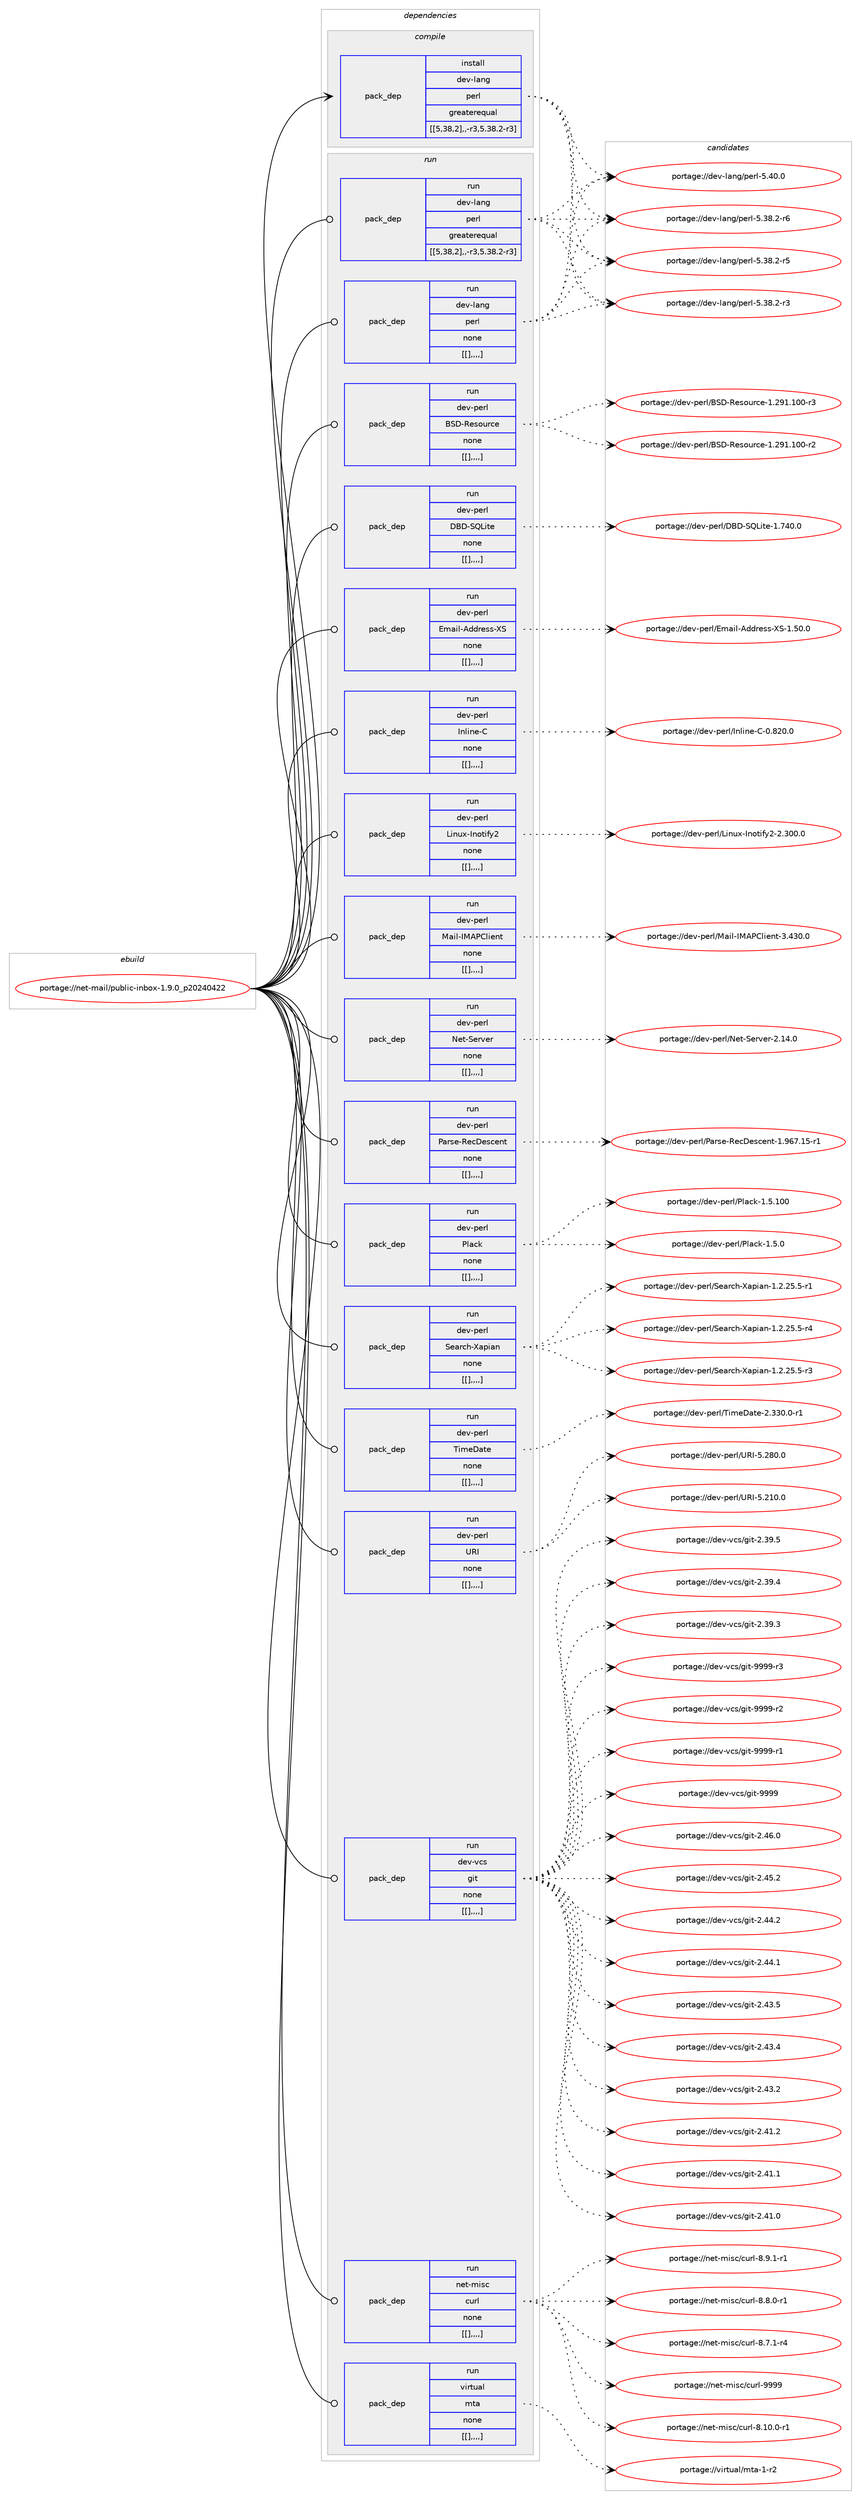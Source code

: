 digraph prolog {

# *************
# Graph options
# *************

newrank=true;
concentrate=true;
compound=true;
graph [rankdir=LR,fontname=Helvetica,fontsize=10,ranksep=1.5];#, ranksep=2.5, nodesep=0.2];
edge  [arrowhead=vee];
node  [fontname=Helvetica,fontsize=10];

# **********
# The ebuild
# **********

subgraph cluster_leftcol {
color=gray;
label=<<i>ebuild</i>>;
id [label="portage://net-mail/public-inbox-1.9.0_p20240422", color=red, width=4, href="../net-mail/public-inbox-1.9.0_p20240422.svg"];
}

# ****************
# The dependencies
# ****************

subgraph cluster_midcol {
color=gray;
label=<<i>dependencies</i>>;
subgraph cluster_compile {
fillcolor="#eeeeee";
style=filled;
label=<<i>compile</i>>;
subgraph pack280257 {
dependency383169 [label=<<TABLE BORDER="0" CELLBORDER="1" CELLSPACING="0" CELLPADDING="4" WIDTH="220"><TR><TD ROWSPAN="6" CELLPADDING="30">pack_dep</TD></TR><TR><TD WIDTH="110">install</TD></TR><TR><TD>dev-lang</TD></TR><TR><TD>perl</TD></TR><TR><TD>greaterequal</TD></TR><TR><TD>[[5,38,2],,-r3,5.38.2-r3]</TD></TR></TABLE>>, shape=none, color=blue];
}
id:e -> dependency383169:w [weight=20,style="solid",arrowhead="vee"];
}
subgraph cluster_compileandrun {
fillcolor="#eeeeee";
style=filled;
label=<<i>compile and run</i>>;
}
subgraph cluster_run {
fillcolor="#eeeeee";
style=filled;
label=<<i>run</i>>;
subgraph pack280258 {
dependency383170 [label=<<TABLE BORDER="0" CELLBORDER="1" CELLSPACING="0" CELLPADDING="4" WIDTH="220"><TR><TD ROWSPAN="6" CELLPADDING="30">pack_dep</TD></TR><TR><TD WIDTH="110">run</TD></TR><TR><TD>dev-lang</TD></TR><TR><TD>perl</TD></TR><TR><TD>greaterequal</TD></TR><TR><TD>[[5,38,2],,-r3,5.38.2-r3]</TD></TR></TABLE>>, shape=none, color=blue];
}
id:e -> dependency383170:w [weight=20,style="solid",arrowhead="odot"];
subgraph pack280259 {
dependency383171 [label=<<TABLE BORDER="0" CELLBORDER="1" CELLSPACING="0" CELLPADDING="4" WIDTH="220"><TR><TD ROWSPAN="6" CELLPADDING="30">pack_dep</TD></TR><TR><TD WIDTH="110">run</TD></TR><TR><TD>dev-lang</TD></TR><TR><TD>perl</TD></TR><TR><TD>none</TD></TR><TR><TD>[[],,,,]</TD></TR></TABLE>>, shape=none, color=blue];
}
id:e -> dependency383171:w [weight=20,style="solid",arrowhead="odot"];
subgraph pack280260 {
dependency383172 [label=<<TABLE BORDER="0" CELLBORDER="1" CELLSPACING="0" CELLPADDING="4" WIDTH="220"><TR><TD ROWSPAN="6" CELLPADDING="30">pack_dep</TD></TR><TR><TD WIDTH="110">run</TD></TR><TR><TD>dev-perl</TD></TR><TR><TD>BSD-Resource</TD></TR><TR><TD>none</TD></TR><TR><TD>[[],,,,]</TD></TR></TABLE>>, shape=none, color=blue];
}
id:e -> dependency383172:w [weight=20,style="solid",arrowhead="odot"];
subgraph pack280261 {
dependency383173 [label=<<TABLE BORDER="0" CELLBORDER="1" CELLSPACING="0" CELLPADDING="4" WIDTH="220"><TR><TD ROWSPAN="6" CELLPADDING="30">pack_dep</TD></TR><TR><TD WIDTH="110">run</TD></TR><TR><TD>dev-perl</TD></TR><TR><TD>DBD-SQLite</TD></TR><TR><TD>none</TD></TR><TR><TD>[[],,,,]</TD></TR></TABLE>>, shape=none, color=blue];
}
id:e -> dependency383173:w [weight=20,style="solid",arrowhead="odot"];
subgraph pack280262 {
dependency383174 [label=<<TABLE BORDER="0" CELLBORDER="1" CELLSPACING="0" CELLPADDING="4" WIDTH="220"><TR><TD ROWSPAN="6" CELLPADDING="30">pack_dep</TD></TR><TR><TD WIDTH="110">run</TD></TR><TR><TD>dev-perl</TD></TR><TR><TD>Email-Address-XS</TD></TR><TR><TD>none</TD></TR><TR><TD>[[],,,,]</TD></TR></TABLE>>, shape=none, color=blue];
}
id:e -> dependency383174:w [weight=20,style="solid",arrowhead="odot"];
subgraph pack280263 {
dependency383175 [label=<<TABLE BORDER="0" CELLBORDER="1" CELLSPACING="0" CELLPADDING="4" WIDTH="220"><TR><TD ROWSPAN="6" CELLPADDING="30">pack_dep</TD></TR><TR><TD WIDTH="110">run</TD></TR><TR><TD>dev-perl</TD></TR><TR><TD>Inline-C</TD></TR><TR><TD>none</TD></TR><TR><TD>[[],,,,]</TD></TR></TABLE>>, shape=none, color=blue];
}
id:e -> dependency383175:w [weight=20,style="solid",arrowhead="odot"];
subgraph pack280264 {
dependency383176 [label=<<TABLE BORDER="0" CELLBORDER="1" CELLSPACING="0" CELLPADDING="4" WIDTH="220"><TR><TD ROWSPAN="6" CELLPADDING="30">pack_dep</TD></TR><TR><TD WIDTH="110">run</TD></TR><TR><TD>dev-perl</TD></TR><TR><TD>Linux-Inotify2</TD></TR><TR><TD>none</TD></TR><TR><TD>[[],,,,]</TD></TR></TABLE>>, shape=none, color=blue];
}
id:e -> dependency383176:w [weight=20,style="solid",arrowhead="odot"];
subgraph pack280265 {
dependency383177 [label=<<TABLE BORDER="0" CELLBORDER="1" CELLSPACING="0" CELLPADDING="4" WIDTH="220"><TR><TD ROWSPAN="6" CELLPADDING="30">pack_dep</TD></TR><TR><TD WIDTH="110">run</TD></TR><TR><TD>dev-perl</TD></TR><TR><TD>Mail-IMAPClient</TD></TR><TR><TD>none</TD></TR><TR><TD>[[],,,,]</TD></TR></TABLE>>, shape=none, color=blue];
}
id:e -> dependency383177:w [weight=20,style="solid",arrowhead="odot"];
subgraph pack280266 {
dependency383178 [label=<<TABLE BORDER="0" CELLBORDER="1" CELLSPACING="0" CELLPADDING="4" WIDTH="220"><TR><TD ROWSPAN="6" CELLPADDING="30">pack_dep</TD></TR><TR><TD WIDTH="110">run</TD></TR><TR><TD>dev-perl</TD></TR><TR><TD>Net-Server</TD></TR><TR><TD>none</TD></TR><TR><TD>[[],,,,]</TD></TR></TABLE>>, shape=none, color=blue];
}
id:e -> dependency383178:w [weight=20,style="solid",arrowhead="odot"];
subgraph pack280267 {
dependency383179 [label=<<TABLE BORDER="0" CELLBORDER="1" CELLSPACING="0" CELLPADDING="4" WIDTH="220"><TR><TD ROWSPAN="6" CELLPADDING="30">pack_dep</TD></TR><TR><TD WIDTH="110">run</TD></TR><TR><TD>dev-perl</TD></TR><TR><TD>Parse-RecDescent</TD></TR><TR><TD>none</TD></TR><TR><TD>[[],,,,]</TD></TR></TABLE>>, shape=none, color=blue];
}
id:e -> dependency383179:w [weight=20,style="solid",arrowhead="odot"];
subgraph pack280268 {
dependency383180 [label=<<TABLE BORDER="0" CELLBORDER="1" CELLSPACING="0" CELLPADDING="4" WIDTH="220"><TR><TD ROWSPAN="6" CELLPADDING="30">pack_dep</TD></TR><TR><TD WIDTH="110">run</TD></TR><TR><TD>dev-perl</TD></TR><TR><TD>Plack</TD></TR><TR><TD>none</TD></TR><TR><TD>[[],,,,]</TD></TR></TABLE>>, shape=none, color=blue];
}
id:e -> dependency383180:w [weight=20,style="solid",arrowhead="odot"];
subgraph pack280269 {
dependency383181 [label=<<TABLE BORDER="0" CELLBORDER="1" CELLSPACING="0" CELLPADDING="4" WIDTH="220"><TR><TD ROWSPAN="6" CELLPADDING="30">pack_dep</TD></TR><TR><TD WIDTH="110">run</TD></TR><TR><TD>dev-perl</TD></TR><TR><TD>Search-Xapian</TD></TR><TR><TD>none</TD></TR><TR><TD>[[],,,,]</TD></TR></TABLE>>, shape=none, color=blue];
}
id:e -> dependency383181:w [weight=20,style="solid",arrowhead="odot"];
subgraph pack280270 {
dependency383182 [label=<<TABLE BORDER="0" CELLBORDER="1" CELLSPACING="0" CELLPADDING="4" WIDTH="220"><TR><TD ROWSPAN="6" CELLPADDING="30">pack_dep</TD></TR><TR><TD WIDTH="110">run</TD></TR><TR><TD>dev-perl</TD></TR><TR><TD>TimeDate</TD></TR><TR><TD>none</TD></TR><TR><TD>[[],,,,]</TD></TR></TABLE>>, shape=none, color=blue];
}
id:e -> dependency383182:w [weight=20,style="solid",arrowhead="odot"];
subgraph pack280271 {
dependency383183 [label=<<TABLE BORDER="0" CELLBORDER="1" CELLSPACING="0" CELLPADDING="4" WIDTH="220"><TR><TD ROWSPAN="6" CELLPADDING="30">pack_dep</TD></TR><TR><TD WIDTH="110">run</TD></TR><TR><TD>dev-perl</TD></TR><TR><TD>URI</TD></TR><TR><TD>none</TD></TR><TR><TD>[[],,,,]</TD></TR></TABLE>>, shape=none, color=blue];
}
id:e -> dependency383183:w [weight=20,style="solid",arrowhead="odot"];
subgraph pack280272 {
dependency383184 [label=<<TABLE BORDER="0" CELLBORDER="1" CELLSPACING="0" CELLPADDING="4" WIDTH="220"><TR><TD ROWSPAN="6" CELLPADDING="30">pack_dep</TD></TR><TR><TD WIDTH="110">run</TD></TR><TR><TD>dev-vcs</TD></TR><TR><TD>git</TD></TR><TR><TD>none</TD></TR><TR><TD>[[],,,,]</TD></TR></TABLE>>, shape=none, color=blue];
}
id:e -> dependency383184:w [weight=20,style="solid",arrowhead="odot"];
subgraph pack280273 {
dependency383185 [label=<<TABLE BORDER="0" CELLBORDER="1" CELLSPACING="0" CELLPADDING="4" WIDTH="220"><TR><TD ROWSPAN="6" CELLPADDING="30">pack_dep</TD></TR><TR><TD WIDTH="110">run</TD></TR><TR><TD>net-misc</TD></TR><TR><TD>curl</TD></TR><TR><TD>none</TD></TR><TR><TD>[[],,,,]</TD></TR></TABLE>>, shape=none, color=blue];
}
id:e -> dependency383185:w [weight=20,style="solid",arrowhead="odot"];
subgraph pack280274 {
dependency383186 [label=<<TABLE BORDER="0" CELLBORDER="1" CELLSPACING="0" CELLPADDING="4" WIDTH="220"><TR><TD ROWSPAN="6" CELLPADDING="30">pack_dep</TD></TR><TR><TD WIDTH="110">run</TD></TR><TR><TD>virtual</TD></TR><TR><TD>mta</TD></TR><TR><TD>none</TD></TR><TR><TD>[[],,,,]</TD></TR></TABLE>>, shape=none, color=blue];
}
id:e -> dependency383186:w [weight=20,style="solid",arrowhead="odot"];
}
}

# **************
# The candidates
# **************

subgraph cluster_choices {
rank=same;
color=gray;
label=<<i>candidates</i>>;

subgraph choice280257 {
color=black;
nodesep=1;
choice10010111845108971101034711210111410845534652484648 [label="portage://dev-lang/perl-5.40.0", color=red, width=4,href="../dev-lang/perl-5.40.0.svg"];
choice100101118451089711010347112101114108455346515646504511454 [label="portage://dev-lang/perl-5.38.2-r6", color=red, width=4,href="../dev-lang/perl-5.38.2-r6.svg"];
choice100101118451089711010347112101114108455346515646504511453 [label="portage://dev-lang/perl-5.38.2-r5", color=red, width=4,href="../dev-lang/perl-5.38.2-r5.svg"];
choice100101118451089711010347112101114108455346515646504511451 [label="portage://dev-lang/perl-5.38.2-r3", color=red, width=4,href="../dev-lang/perl-5.38.2-r3.svg"];
dependency383169:e -> choice10010111845108971101034711210111410845534652484648:w [style=dotted,weight="100"];
dependency383169:e -> choice100101118451089711010347112101114108455346515646504511454:w [style=dotted,weight="100"];
dependency383169:e -> choice100101118451089711010347112101114108455346515646504511453:w [style=dotted,weight="100"];
dependency383169:e -> choice100101118451089711010347112101114108455346515646504511451:w [style=dotted,weight="100"];
}
subgraph choice280258 {
color=black;
nodesep=1;
choice10010111845108971101034711210111410845534652484648 [label="portage://dev-lang/perl-5.40.0", color=red, width=4,href="../dev-lang/perl-5.40.0.svg"];
choice100101118451089711010347112101114108455346515646504511454 [label="portage://dev-lang/perl-5.38.2-r6", color=red, width=4,href="../dev-lang/perl-5.38.2-r6.svg"];
choice100101118451089711010347112101114108455346515646504511453 [label="portage://dev-lang/perl-5.38.2-r5", color=red, width=4,href="../dev-lang/perl-5.38.2-r5.svg"];
choice100101118451089711010347112101114108455346515646504511451 [label="portage://dev-lang/perl-5.38.2-r3", color=red, width=4,href="../dev-lang/perl-5.38.2-r3.svg"];
dependency383170:e -> choice10010111845108971101034711210111410845534652484648:w [style=dotted,weight="100"];
dependency383170:e -> choice100101118451089711010347112101114108455346515646504511454:w [style=dotted,weight="100"];
dependency383170:e -> choice100101118451089711010347112101114108455346515646504511453:w [style=dotted,weight="100"];
dependency383170:e -> choice100101118451089711010347112101114108455346515646504511451:w [style=dotted,weight="100"];
}
subgraph choice280259 {
color=black;
nodesep=1;
choice10010111845108971101034711210111410845534652484648 [label="portage://dev-lang/perl-5.40.0", color=red, width=4,href="../dev-lang/perl-5.40.0.svg"];
choice100101118451089711010347112101114108455346515646504511454 [label="portage://dev-lang/perl-5.38.2-r6", color=red, width=4,href="../dev-lang/perl-5.38.2-r6.svg"];
choice100101118451089711010347112101114108455346515646504511453 [label="portage://dev-lang/perl-5.38.2-r5", color=red, width=4,href="../dev-lang/perl-5.38.2-r5.svg"];
choice100101118451089711010347112101114108455346515646504511451 [label="portage://dev-lang/perl-5.38.2-r3", color=red, width=4,href="../dev-lang/perl-5.38.2-r3.svg"];
dependency383171:e -> choice10010111845108971101034711210111410845534652484648:w [style=dotted,weight="100"];
dependency383171:e -> choice100101118451089711010347112101114108455346515646504511454:w [style=dotted,weight="100"];
dependency383171:e -> choice100101118451089711010347112101114108455346515646504511453:w [style=dotted,weight="100"];
dependency383171:e -> choice100101118451089711010347112101114108455346515646504511451:w [style=dotted,weight="100"];
}
subgraph choice280260 {
color=black;
nodesep=1;
choice1001011184511210111410847668368458210111511111711499101454946505749464948484511451 [label="portage://dev-perl/BSD-Resource-1.291.100-r3", color=red, width=4,href="../dev-perl/BSD-Resource-1.291.100-r3.svg"];
choice1001011184511210111410847668368458210111511111711499101454946505749464948484511450 [label="portage://dev-perl/BSD-Resource-1.291.100-r2", color=red, width=4,href="../dev-perl/BSD-Resource-1.291.100-r2.svg"];
dependency383172:e -> choice1001011184511210111410847668368458210111511111711499101454946505749464948484511451:w [style=dotted,weight="100"];
dependency383172:e -> choice1001011184511210111410847668368458210111511111711499101454946505749464948484511450:w [style=dotted,weight="100"];
}
subgraph choice280261 {
color=black;
nodesep=1;
choice1001011184511210111410847686668458381761051161014549465552484648 [label="portage://dev-perl/DBD-SQLite-1.740.0", color=red, width=4,href="../dev-perl/DBD-SQLite-1.740.0.svg"];
dependency383173:e -> choice1001011184511210111410847686668458381761051161014549465552484648:w [style=dotted,weight="100"];
}
subgraph choice280262 {
color=black;
nodesep=1;
choice10010111845112101114108476910997105108456510010011410111511545888345494653484648 [label="portage://dev-perl/Email-Address-XS-1.50.0", color=red, width=4,href="../dev-perl/Email-Address-XS-1.50.0.svg"];
dependency383174:e -> choice10010111845112101114108476910997105108456510010011410111511545888345494653484648:w [style=dotted,weight="100"];
}
subgraph choice280263 {
color=black;
nodesep=1;
choice10010111845112101114108477311010810511010145674548465650484648 [label="portage://dev-perl/Inline-C-0.820.0", color=red, width=4,href="../dev-perl/Inline-C-0.820.0.svg"];
dependency383175:e -> choice10010111845112101114108477311010810511010145674548465650484648:w [style=dotted,weight="100"];
}
subgraph choice280264 {
color=black;
nodesep=1;
choice1001011184511210111410847761051101171204573110111116105102121504550465148484648 [label="portage://dev-perl/Linux-Inotify2-2.300.0", color=red, width=4,href="../dev-perl/Linux-Inotify2-2.300.0.svg"];
dependency383176:e -> choice1001011184511210111410847761051101171204573110111116105102121504550465148484648:w [style=dotted,weight="100"];
}
subgraph choice280265 {
color=black;
nodesep=1;
choice100101118451121011141084777971051084573776580671081051011101164551465251484648 [label="portage://dev-perl/Mail-IMAPClient-3.430.0", color=red, width=4,href="../dev-perl/Mail-IMAPClient-3.430.0.svg"];
dependency383177:e -> choice100101118451121011141084777971051084573776580671081051011101164551465251484648:w [style=dotted,weight="100"];
}
subgraph choice280266 {
color=black;
nodesep=1;
choice100101118451121011141084778101116458310111411810111445504649524648 [label="portage://dev-perl/Net-Server-2.14.0", color=red, width=4,href="../dev-perl/Net-Server-2.14.0.svg"];
dependency383178:e -> choice100101118451121011141084778101116458310111411810111445504649524648:w [style=dotted,weight="100"];
}
subgraph choice280267 {
color=black;
nodesep=1;
choice1001011184511210111410847809711411510145821019968101115991011101164549465754554649534511449 [label="portage://dev-perl/Parse-RecDescent-1.967.15-r1", color=red, width=4,href="../dev-perl/Parse-RecDescent-1.967.15-r1.svg"];
dependency383179:e -> choice1001011184511210111410847809711411510145821019968101115991011101164549465754554649534511449:w [style=dotted,weight="100"];
}
subgraph choice280268 {
color=black;
nodesep=1;
choice10010111845112101114108478010897991074549465346494848 [label="portage://dev-perl/Plack-1.5.100", color=red, width=4,href="../dev-perl/Plack-1.5.100.svg"];
choice1001011184511210111410847801089799107454946534648 [label="portage://dev-perl/Plack-1.5.0", color=red, width=4,href="../dev-perl/Plack-1.5.0.svg"];
dependency383180:e -> choice10010111845112101114108478010897991074549465346494848:w [style=dotted,weight="100"];
dependency383180:e -> choice1001011184511210111410847801089799107454946534648:w [style=dotted,weight="100"];
}
subgraph choice280269 {
color=black;
nodesep=1;
choice1001011184511210111410847831019711499104458897112105971104549465046505346534511452 [label="portage://dev-perl/Search-Xapian-1.2.25.5-r4", color=red, width=4,href="../dev-perl/Search-Xapian-1.2.25.5-r4.svg"];
choice1001011184511210111410847831019711499104458897112105971104549465046505346534511451 [label="portage://dev-perl/Search-Xapian-1.2.25.5-r3", color=red, width=4,href="../dev-perl/Search-Xapian-1.2.25.5-r3.svg"];
choice1001011184511210111410847831019711499104458897112105971104549465046505346534511449 [label="portage://dev-perl/Search-Xapian-1.2.25.5-r1", color=red, width=4,href="../dev-perl/Search-Xapian-1.2.25.5-r1.svg"];
dependency383181:e -> choice1001011184511210111410847831019711499104458897112105971104549465046505346534511452:w [style=dotted,weight="100"];
dependency383181:e -> choice1001011184511210111410847831019711499104458897112105971104549465046505346534511451:w [style=dotted,weight="100"];
dependency383181:e -> choice1001011184511210111410847831019711499104458897112105971104549465046505346534511449:w [style=dotted,weight="100"];
}
subgraph choice280270 {
color=black;
nodesep=1;
choice100101118451121011141084784105109101689711610145504651514846484511449 [label="portage://dev-perl/TimeDate-2.330.0-r1", color=red, width=4,href="../dev-perl/TimeDate-2.330.0-r1.svg"];
dependency383182:e -> choice100101118451121011141084784105109101689711610145504651514846484511449:w [style=dotted,weight="100"];
}
subgraph choice280271 {
color=black;
nodesep=1;
choice10010111845112101114108478582734553465056484648 [label="portage://dev-perl/URI-5.280.0", color=red, width=4,href="../dev-perl/URI-5.280.0.svg"];
choice10010111845112101114108478582734553465049484648 [label="portage://dev-perl/URI-5.210.0", color=red, width=4,href="../dev-perl/URI-5.210.0.svg"];
dependency383183:e -> choice10010111845112101114108478582734553465056484648:w [style=dotted,weight="100"];
dependency383183:e -> choice10010111845112101114108478582734553465049484648:w [style=dotted,weight="100"];
}
subgraph choice280272 {
color=black;
nodesep=1;
choice10010111845118991154710310511645575757574511451 [label="portage://dev-vcs/git-9999-r3", color=red, width=4,href="../dev-vcs/git-9999-r3.svg"];
choice10010111845118991154710310511645575757574511450 [label="portage://dev-vcs/git-9999-r2", color=red, width=4,href="../dev-vcs/git-9999-r2.svg"];
choice10010111845118991154710310511645575757574511449 [label="portage://dev-vcs/git-9999-r1", color=red, width=4,href="../dev-vcs/git-9999-r1.svg"];
choice1001011184511899115471031051164557575757 [label="portage://dev-vcs/git-9999", color=red, width=4,href="../dev-vcs/git-9999.svg"];
choice10010111845118991154710310511645504652544648 [label="portage://dev-vcs/git-2.46.0", color=red, width=4,href="../dev-vcs/git-2.46.0.svg"];
choice10010111845118991154710310511645504652534650 [label="portage://dev-vcs/git-2.45.2", color=red, width=4,href="../dev-vcs/git-2.45.2.svg"];
choice10010111845118991154710310511645504652524650 [label="portage://dev-vcs/git-2.44.2", color=red, width=4,href="../dev-vcs/git-2.44.2.svg"];
choice10010111845118991154710310511645504652524649 [label="portage://dev-vcs/git-2.44.1", color=red, width=4,href="../dev-vcs/git-2.44.1.svg"];
choice10010111845118991154710310511645504652514653 [label="portage://dev-vcs/git-2.43.5", color=red, width=4,href="../dev-vcs/git-2.43.5.svg"];
choice10010111845118991154710310511645504652514652 [label="portage://dev-vcs/git-2.43.4", color=red, width=4,href="../dev-vcs/git-2.43.4.svg"];
choice10010111845118991154710310511645504652514650 [label="portage://dev-vcs/git-2.43.2", color=red, width=4,href="../dev-vcs/git-2.43.2.svg"];
choice10010111845118991154710310511645504652494650 [label="portage://dev-vcs/git-2.41.2", color=red, width=4,href="../dev-vcs/git-2.41.2.svg"];
choice10010111845118991154710310511645504652494649 [label="portage://dev-vcs/git-2.41.1", color=red, width=4,href="../dev-vcs/git-2.41.1.svg"];
choice10010111845118991154710310511645504652494648 [label="portage://dev-vcs/git-2.41.0", color=red, width=4,href="../dev-vcs/git-2.41.0.svg"];
choice10010111845118991154710310511645504651574653 [label="portage://dev-vcs/git-2.39.5", color=red, width=4,href="../dev-vcs/git-2.39.5.svg"];
choice10010111845118991154710310511645504651574652 [label="portage://dev-vcs/git-2.39.4", color=red, width=4,href="../dev-vcs/git-2.39.4.svg"];
choice10010111845118991154710310511645504651574651 [label="portage://dev-vcs/git-2.39.3", color=red, width=4,href="../dev-vcs/git-2.39.3.svg"];
dependency383184:e -> choice10010111845118991154710310511645575757574511451:w [style=dotted,weight="100"];
dependency383184:e -> choice10010111845118991154710310511645575757574511450:w [style=dotted,weight="100"];
dependency383184:e -> choice10010111845118991154710310511645575757574511449:w [style=dotted,weight="100"];
dependency383184:e -> choice1001011184511899115471031051164557575757:w [style=dotted,weight="100"];
dependency383184:e -> choice10010111845118991154710310511645504652544648:w [style=dotted,weight="100"];
dependency383184:e -> choice10010111845118991154710310511645504652534650:w [style=dotted,weight="100"];
dependency383184:e -> choice10010111845118991154710310511645504652524650:w [style=dotted,weight="100"];
dependency383184:e -> choice10010111845118991154710310511645504652524649:w [style=dotted,weight="100"];
dependency383184:e -> choice10010111845118991154710310511645504652514653:w [style=dotted,weight="100"];
dependency383184:e -> choice10010111845118991154710310511645504652514652:w [style=dotted,weight="100"];
dependency383184:e -> choice10010111845118991154710310511645504652514650:w [style=dotted,weight="100"];
dependency383184:e -> choice10010111845118991154710310511645504652494650:w [style=dotted,weight="100"];
dependency383184:e -> choice10010111845118991154710310511645504652494649:w [style=dotted,weight="100"];
dependency383184:e -> choice10010111845118991154710310511645504652494648:w [style=dotted,weight="100"];
dependency383184:e -> choice10010111845118991154710310511645504651574653:w [style=dotted,weight="100"];
dependency383184:e -> choice10010111845118991154710310511645504651574652:w [style=dotted,weight="100"];
dependency383184:e -> choice10010111845118991154710310511645504651574651:w [style=dotted,weight="100"];
}
subgraph choice280273 {
color=black;
nodesep=1;
choice110101116451091051159947991171141084557575757 [label="portage://net-misc/curl-9999", color=red, width=4,href="../net-misc/curl-9999.svg"];
choice11010111645109105115994799117114108455646494846484511449 [label="portage://net-misc/curl-8.10.0-r1", color=red, width=4,href="../net-misc/curl-8.10.0-r1.svg"];
choice110101116451091051159947991171141084556465746494511449 [label="portage://net-misc/curl-8.9.1-r1", color=red, width=4,href="../net-misc/curl-8.9.1-r1.svg"];
choice110101116451091051159947991171141084556465646484511449 [label="portage://net-misc/curl-8.8.0-r1", color=red, width=4,href="../net-misc/curl-8.8.0-r1.svg"];
choice110101116451091051159947991171141084556465546494511452 [label="portage://net-misc/curl-8.7.1-r4", color=red, width=4,href="../net-misc/curl-8.7.1-r4.svg"];
dependency383185:e -> choice110101116451091051159947991171141084557575757:w [style=dotted,weight="100"];
dependency383185:e -> choice11010111645109105115994799117114108455646494846484511449:w [style=dotted,weight="100"];
dependency383185:e -> choice110101116451091051159947991171141084556465746494511449:w [style=dotted,weight="100"];
dependency383185:e -> choice110101116451091051159947991171141084556465646484511449:w [style=dotted,weight="100"];
dependency383185:e -> choice110101116451091051159947991171141084556465546494511452:w [style=dotted,weight="100"];
}
subgraph choice280274 {
color=black;
nodesep=1;
choice11810511411611797108471091169745494511450 [label="portage://virtual/mta-1-r2", color=red, width=4,href="../virtual/mta-1-r2.svg"];
dependency383186:e -> choice11810511411611797108471091169745494511450:w [style=dotted,weight="100"];
}
}

}
